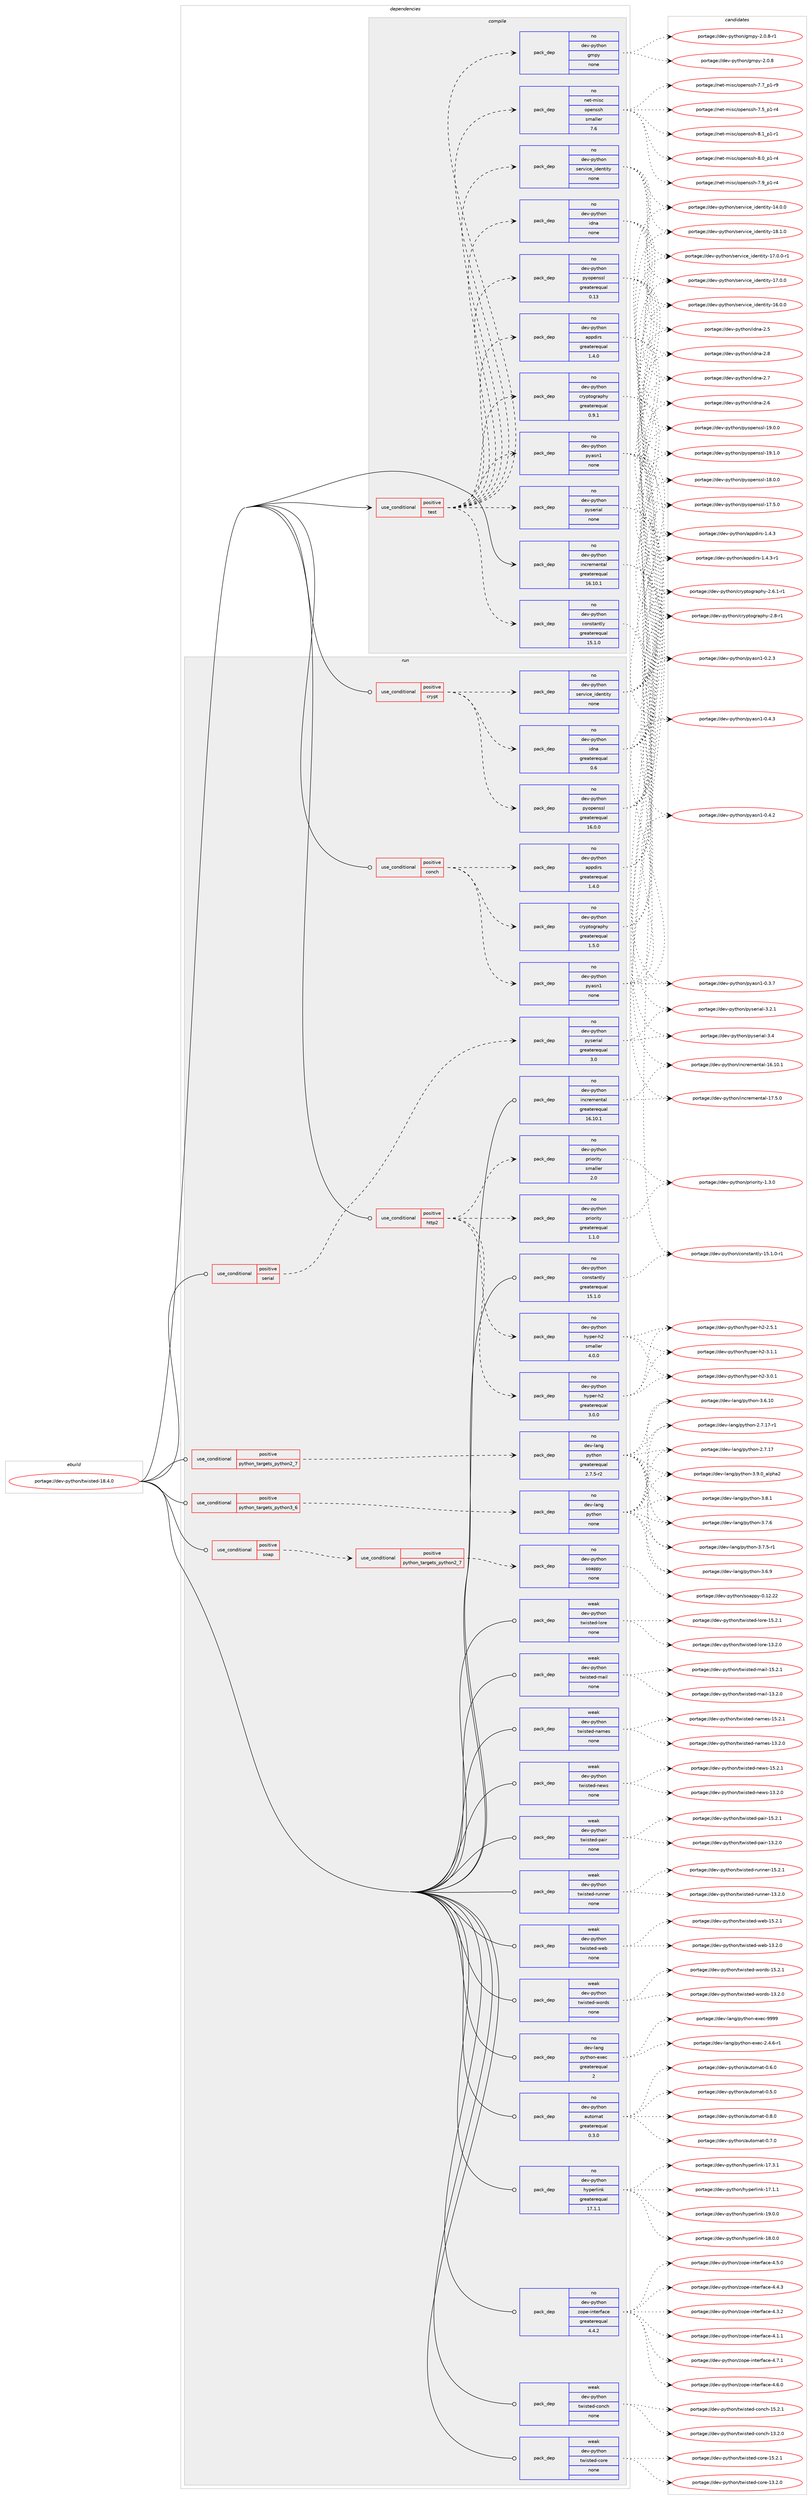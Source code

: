 digraph prolog {

# *************
# Graph options
# *************

newrank=true;
concentrate=true;
compound=true;
graph [rankdir=LR,fontname=Helvetica,fontsize=10,ranksep=1.5];#, ranksep=2.5, nodesep=0.2];
edge  [arrowhead=vee];
node  [fontname=Helvetica,fontsize=10];

# **********
# The ebuild
# **********

subgraph cluster_leftcol {
color=gray;
rank=same;
label=<<i>ebuild</i>>;
id [label="portage://dev-python/twisted-18.4.0", color=red, width=4, href="../dev-python/twisted-18.4.0.svg"];
}

# ****************
# The dependencies
# ****************

subgraph cluster_midcol {
color=gray;
label=<<i>dependencies</i>>;
subgraph cluster_compile {
fillcolor="#eeeeee";
style=filled;
label=<<i>compile</i>>;
subgraph cond104410 {
dependency420690 [label=<<TABLE BORDER="0" CELLBORDER="1" CELLSPACING="0" CELLPADDING="4"><TR><TD ROWSPAN="3" CELLPADDING="10">use_conditional</TD></TR><TR><TD>positive</TD></TR><TR><TD>test</TD></TR></TABLE>>, shape=none, color=red];
subgraph pack311383 {
dependency420691 [label=<<TABLE BORDER="0" CELLBORDER="1" CELLSPACING="0" CELLPADDING="4" WIDTH="220"><TR><TD ROWSPAN="6" CELLPADDING="30">pack_dep</TD></TR><TR><TD WIDTH="110">no</TD></TR><TR><TD>dev-python</TD></TR><TR><TD>gmpy</TD></TR><TR><TD>none</TD></TR><TR><TD></TD></TR></TABLE>>, shape=none, color=blue];
}
dependency420690:e -> dependency420691:w [weight=20,style="dashed",arrowhead="vee"];
subgraph pack311384 {
dependency420692 [label=<<TABLE BORDER="0" CELLBORDER="1" CELLSPACING="0" CELLPADDING="4" WIDTH="220"><TR><TD ROWSPAN="6" CELLPADDING="30">pack_dep</TD></TR><TR><TD WIDTH="110">no</TD></TR><TR><TD>dev-python</TD></TR><TR><TD>pyasn1</TD></TR><TR><TD>none</TD></TR><TR><TD></TD></TR></TABLE>>, shape=none, color=blue];
}
dependency420690:e -> dependency420692:w [weight=20,style="dashed",arrowhead="vee"];
subgraph pack311385 {
dependency420693 [label=<<TABLE BORDER="0" CELLBORDER="1" CELLSPACING="0" CELLPADDING="4" WIDTH="220"><TR><TD ROWSPAN="6" CELLPADDING="30">pack_dep</TD></TR><TR><TD WIDTH="110">no</TD></TR><TR><TD>dev-python</TD></TR><TR><TD>cryptography</TD></TR><TR><TD>greaterequal</TD></TR><TR><TD>0.9.1</TD></TR></TABLE>>, shape=none, color=blue];
}
dependency420690:e -> dependency420693:w [weight=20,style="dashed",arrowhead="vee"];
subgraph pack311386 {
dependency420694 [label=<<TABLE BORDER="0" CELLBORDER="1" CELLSPACING="0" CELLPADDING="4" WIDTH="220"><TR><TD ROWSPAN="6" CELLPADDING="30">pack_dep</TD></TR><TR><TD WIDTH="110">no</TD></TR><TR><TD>dev-python</TD></TR><TR><TD>appdirs</TD></TR><TR><TD>greaterequal</TD></TR><TR><TD>1.4.0</TD></TR></TABLE>>, shape=none, color=blue];
}
dependency420690:e -> dependency420694:w [weight=20,style="dashed",arrowhead="vee"];
subgraph pack311387 {
dependency420695 [label=<<TABLE BORDER="0" CELLBORDER="1" CELLSPACING="0" CELLPADDING="4" WIDTH="220"><TR><TD ROWSPAN="6" CELLPADDING="30">pack_dep</TD></TR><TR><TD WIDTH="110">no</TD></TR><TR><TD>dev-python</TD></TR><TR><TD>pyopenssl</TD></TR><TR><TD>greaterequal</TD></TR><TR><TD>0.13</TD></TR></TABLE>>, shape=none, color=blue];
}
dependency420690:e -> dependency420695:w [weight=20,style="dashed",arrowhead="vee"];
subgraph pack311388 {
dependency420696 [label=<<TABLE BORDER="0" CELLBORDER="1" CELLSPACING="0" CELLPADDING="4" WIDTH="220"><TR><TD ROWSPAN="6" CELLPADDING="30">pack_dep</TD></TR><TR><TD WIDTH="110">no</TD></TR><TR><TD>dev-python</TD></TR><TR><TD>service_identity</TD></TR><TR><TD>none</TD></TR><TR><TD></TD></TR></TABLE>>, shape=none, color=blue];
}
dependency420690:e -> dependency420696:w [weight=20,style="dashed",arrowhead="vee"];
subgraph pack311389 {
dependency420697 [label=<<TABLE BORDER="0" CELLBORDER="1" CELLSPACING="0" CELLPADDING="4" WIDTH="220"><TR><TD ROWSPAN="6" CELLPADDING="30">pack_dep</TD></TR><TR><TD WIDTH="110">no</TD></TR><TR><TD>dev-python</TD></TR><TR><TD>idna</TD></TR><TR><TD>none</TD></TR><TR><TD></TD></TR></TABLE>>, shape=none, color=blue];
}
dependency420690:e -> dependency420697:w [weight=20,style="dashed",arrowhead="vee"];
subgraph pack311390 {
dependency420698 [label=<<TABLE BORDER="0" CELLBORDER="1" CELLSPACING="0" CELLPADDING="4" WIDTH="220"><TR><TD ROWSPAN="6" CELLPADDING="30">pack_dep</TD></TR><TR><TD WIDTH="110">no</TD></TR><TR><TD>dev-python</TD></TR><TR><TD>pyserial</TD></TR><TR><TD>none</TD></TR><TR><TD></TD></TR></TABLE>>, shape=none, color=blue];
}
dependency420690:e -> dependency420698:w [weight=20,style="dashed",arrowhead="vee"];
subgraph pack311391 {
dependency420699 [label=<<TABLE BORDER="0" CELLBORDER="1" CELLSPACING="0" CELLPADDING="4" WIDTH="220"><TR><TD ROWSPAN="6" CELLPADDING="30">pack_dep</TD></TR><TR><TD WIDTH="110">no</TD></TR><TR><TD>dev-python</TD></TR><TR><TD>constantly</TD></TR><TR><TD>greaterequal</TD></TR><TR><TD>15.1.0</TD></TR></TABLE>>, shape=none, color=blue];
}
dependency420690:e -> dependency420699:w [weight=20,style="dashed",arrowhead="vee"];
subgraph pack311392 {
dependency420700 [label=<<TABLE BORDER="0" CELLBORDER="1" CELLSPACING="0" CELLPADDING="4" WIDTH="220"><TR><TD ROWSPAN="6" CELLPADDING="30">pack_dep</TD></TR><TR><TD WIDTH="110">no</TD></TR><TR><TD>net-misc</TD></TR><TR><TD>openssh</TD></TR><TR><TD>smaller</TD></TR><TR><TD>7.6</TD></TR></TABLE>>, shape=none, color=blue];
}
dependency420690:e -> dependency420700:w [weight=20,style="dashed",arrowhead="vee"];
}
id:e -> dependency420690:w [weight=20,style="solid",arrowhead="vee"];
subgraph pack311393 {
dependency420701 [label=<<TABLE BORDER="0" CELLBORDER="1" CELLSPACING="0" CELLPADDING="4" WIDTH="220"><TR><TD ROWSPAN="6" CELLPADDING="30">pack_dep</TD></TR><TR><TD WIDTH="110">no</TD></TR><TR><TD>dev-python</TD></TR><TR><TD>incremental</TD></TR><TR><TD>greaterequal</TD></TR><TR><TD>16.10.1</TD></TR></TABLE>>, shape=none, color=blue];
}
id:e -> dependency420701:w [weight=20,style="solid",arrowhead="vee"];
}
subgraph cluster_compileandrun {
fillcolor="#eeeeee";
style=filled;
label=<<i>compile and run</i>>;
}
subgraph cluster_run {
fillcolor="#eeeeee";
style=filled;
label=<<i>run</i>>;
subgraph cond104411 {
dependency420702 [label=<<TABLE BORDER="0" CELLBORDER="1" CELLSPACING="0" CELLPADDING="4"><TR><TD ROWSPAN="3" CELLPADDING="10">use_conditional</TD></TR><TR><TD>positive</TD></TR><TR><TD>conch</TD></TR></TABLE>>, shape=none, color=red];
subgraph pack311394 {
dependency420703 [label=<<TABLE BORDER="0" CELLBORDER="1" CELLSPACING="0" CELLPADDING="4" WIDTH="220"><TR><TD ROWSPAN="6" CELLPADDING="30">pack_dep</TD></TR><TR><TD WIDTH="110">no</TD></TR><TR><TD>dev-python</TD></TR><TR><TD>pyasn1</TD></TR><TR><TD>none</TD></TR><TR><TD></TD></TR></TABLE>>, shape=none, color=blue];
}
dependency420702:e -> dependency420703:w [weight=20,style="dashed",arrowhead="vee"];
subgraph pack311395 {
dependency420704 [label=<<TABLE BORDER="0" CELLBORDER="1" CELLSPACING="0" CELLPADDING="4" WIDTH="220"><TR><TD ROWSPAN="6" CELLPADDING="30">pack_dep</TD></TR><TR><TD WIDTH="110">no</TD></TR><TR><TD>dev-python</TD></TR><TR><TD>cryptography</TD></TR><TR><TD>greaterequal</TD></TR><TR><TD>1.5.0</TD></TR></TABLE>>, shape=none, color=blue];
}
dependency420702:e -> dependency420704:w [weight=20,style="dashed",arrowhead="vee"];
subgraph pack311396 {
dependency420705 [label=<<TABLE BORDER="0" CELLBORDER="1" CELLSPACING="0" CELLPADDING="4" WIDTH="220"><TR><TD ROWSPAN="6" CELLPADDING="30">pack_dep</TD></TR><TR><TD WIDTH="110">no</TD></TR><TR><TD>dev-python</TD></TR><TR><TD>appdirs</TD></TR><TR><TD>greaterequal</TD></TR><TR><TD>1.4.0</TD></TR></TABLE>>, shape=none, color=blue];
}
dependency420702:e -> dependency420705:w [weight=20,style="dashed",arrowhead="vee"];
}
id:e -> dependency420702:w [weight=20,style="solid",arrowhead="odot"];
subgraph cond104412 {
dependency420706 [label=<<TABLE BORDER="0" CELLBORDER="1" CELLSPACING="0" CELLPADDING="4"><TR><TD ROWSPAN="3" CELLPADDING="10">use_conditional</TD></TR><TR><TD>positive</TD></TR><TR><TD>crypt</TD></TR></TABLE>>, shape=none, color=red];
subgraph pack311397 {
dependency420707 [label=<<TABLE BORDER="0" CELLBORDER="1" CELLSPACING="0" CELLPADDING="4" WIDTH="220"><TR><TD ROWSPAN="6" CELLPADDING="30">pack_dep</TD></TR><TR><TD WIDTH="110">no</TD></TR><TR><TD>dev-python</TD></TR><TR><TD>pyopenssl</TD></TR><TR><TD>greaterequal</TD></TR><TR><TD>16.0.0</TD></TR></TABLE>>, shape=none, color=blue];
}
dependency420706:e -> dependency420707:w [weight=20,style="dashed",arrowhead="vee"];
subgraph pack311398 {
dependency420708 [label=<<TABLE BORDER="0" CELLBORDER="1" CELLSPACING="0" CELLPADDING="4" WIDTH="220"><TR><TD ROWSPAN="6" CELLPADDING="30">pack_dep</TD></TR><TR><TD WIDTH="110">no</TD></TR><TR><TD>dev-python</TD></TR><TR><TD>service_identity</TD></TR><TR><TD>none</TD></TR><TR><TD></TD></TR></TABLE>>, shape=none, color=blue];
}
dependency420706:e -> dependency420708:w [weight=20,style="dashed",arrowhead="vee"];
subgraph pack311399 {
dependency420709 [label=<<TABLE BORDER="0" CELLBORDER="1" CELLSPACING="0" CELLPADDING="4" WIDTH="220"><TR><TD ROWSPAN="6" CELLPADDING="30">pack_dep</TD></TR><TR><TD WIDTH="110">no</TD></TR><TR><TD>dev-python</TD></TR><TR><TD>idna</TD></TR><TR><TD>greaterequal</TD></TR><TR><TD>0.6</TD></TR></TABLE>>, shape=none, color=blue];
}
dependency420706:e -> dependency420709:w [weight=20,style="dashed",arrowhead="vee"];
}
id:e -> dependency420706:w [weight=20,style="solid",arrowhead="odot"];
subgraph cond104413 {
dependency420710 [label=<<TABLE BORDER="0" CELLBORDER="1" CELLSPACING="0" CELLPADDING="4"><TR><TD ROWSPAN="3" CELLPADDING="10">use_conditional</TD></TR><TR><TD>positive</TD></TR><TR><TD>http2</TD></TR></TABLE>>, shape=none, color=red];
subgraph pack311400 {
dependency420711 [label=<<TABLE BORDER="0" CELLBORDER="1" CELLSPACING="0" CELLPADDING="4" WIDTH="220"><TR><TD ROWSPAN="6" CELLPADDING="30">pack_dep</TD></TR><TR><TD WIDTH="110">no</TD></TR><TR><TD>dev-python</TD></TR><TR><TD>hyper-h2</TD></TR><TR><TD>greaterequal</TD></TR><TR><TD>3.0.0</TD></TR></TABLE>>, shape=none, color=blue];
}
dependency420710:e -> dependency420711:w [weight=20,style="dashed",arrowhead="vee"];
subgraph pack311401 {
dependency420712 [label=<<TABLE BORDER="0" CELLBORDER="1" CELLSPACING="0" CELLPADDING="4" WIDTH="220"><TR><TD ROWSPAN="6" CELLPADDING="30">pack_dep</TD></TR><TR><TD WIDTH="110">no</TD></TR><TR><TD>dev-python</TD></TR><TR><TD>hyper-h2</TD></TR><TR><TD>smaller</TD></TR><TR><TD>4.0.0</TD></TR></TABLE>>, shape=none, color=blue];
}
dependency420710:e -> dependency420712:w [weight=20,style="dashed",arrowhead="vee"];
subgraph pack311402 {
dependency420713 [label=<<TABLE BORDER="0" CELLBORDER="1" CELLSPACING="0" CELLPADDING="4" WIDTH="220"><TR><TD ROWSPAN="6" CELLPADDING="30">pack_dep</TD></TR><TR><TD WIDTH="110">no</TD></TR><TR><TD>dev-python</TD></TR><TR><TD>priority</TD></TR><TR><TD>greaterequal</TD></TR><TR><TD>1.1.0</TD></TR></TABLE>>, shape=none, color=blue];
}
dependency420710:e -> dependency420713:w [weight=20,style="dashed",arrowhead="vee"];
subgraph pack311403 {
dependency420714 [label=<<TABLE BORDER="0" CELLBORDER="1" CELLSPACING="0" CELLPADDING="4" WIDTH="220"><TR><TD ROWSPAN="6" CELLPADDING="30">pack_dep</TD></TR><TR><TD WIDTH="110">no</TD></TR><TR><TD>dev-python</TD></TR><TR><TD>priority</TD></TR><TR><TD>smaller</TD></TR><TR><TD>2.0</TD></TR></TABLE>>, shape=none, color=blue];
}
dependency420710:e -> dependency420714:w [weight=20,style="dashed",arrowhead="vee"];
}
id:e -> dependency420710:w [weight=20,style="solid",arrowhead="odot"];
subgraph cond104414 {
dependency420715 [label=<<TABLE BORDER="0" CELLBORDER="1" CELLSPACING="0" CELLPADDING="4"><TR><TD ROWSPAN="3" CELLPADDING="10">use_conditional</TD></TR><TR><TD>positive</TD></TR><TR><TD>python_targets_python2_7</TD></TR></TABLE>>, shape=none, color=red];
subgraph pack311404 {
dependency420716 [label=<<TABLE BORDER="0" CELLBORDER="1" CELLSPACING="0" CELLPADDING="4" WIDTH="220"><TR><TD ROWSPAN="6" CELLPADDING="30">pack_dep</TD></TR><TR><TD WIDTH="110">no</TD></TR><TR><TD>dev-lang</TD></TR><TR><TD>python</TD></TR><TR><TD>greaterequal</TD></TR><TR><TD>2.7.5-r2</TD></TR></TABLE>>, shape=none, color=blue];
}
dependency420715:e -> dependency420716:w [weight=20,style="dashed",arrowhead="vee"];
}
id:e -> dependency420715:w [weight=20,style="solid",arrowhead="odot"];
subgraph cond104415 {
dependency420717 [label=<<TABLE BORDER="0" CELLBORDER="1" CELLSPACING="0" CELLPADDING="4"><TR><TD ROWSPAN="3" CELLPADDING="10">use_conditional</TD></TR><TR><TD>positive</TD></TR><TR><TD>python_targets_python3_6</TD></TR></TABLE>>, shape=none, color=red];
subgraph pack311405 {
dependency420718 [label=<<TABLE BORDER="0" CELLBORDER="1" CELLSPACING="0" CELLPADDING="4" WIDTH="220"><TR><TD ROWSPAN="6" CELLPADDING="30">pack_dep</TD></TR><TR><TD WIDTH="110">no</TD></TR><TR><TD>dev-lang</TD></TR><TR><TD>python</TD></TR><TR><TD>none</TD></TR><TR><TD></TD></TR></TABLE>>, shape=none, color=blue];
}
dependency420717:e -> dependency420718:w [weight=20,style="dashed",arrowhead="vee"];
}
id:e -> dependency420717:w [weight=20,style="solid",arrowhead="odot"];
subgraph cond104416 {
dependency420719 [label=<<TABLE BORDER="0" CELLBORDER="1" CELLSPACING="0" CELLPADDING="4"><TR><TD ROWSPAN="3" CELLPADDING="10">use_conditional</TD></TR><TR><TD>positive</TD></TR><TR><TD>serial</TD></TR></TABLE>>, shape=none, color=red];
subgraph pack311406 {
dependency420720 [label=<<TABLE BORDER="0" CELLBORDER="1" CELLSPACING="0" CELLPADDING="4" WIDTH="220"><TR><TD ROWSPAN="6" CELLPADDING="30">pack_dep</TD></TR><TR><TD WIDTH="110">no</TD></TR><TR><TD>dev-python</TD></TR><TR><TD>pyserial</TD></TR><TR><TD>greaterequal</TD></TR><TR><TD>3.0</TD></TR></TABLE>>, shape=none, color=blue];
}
dependency420719:e -> dependency420720:w [weight=20,style="dashed",arrowhead="vee"];
}
id:e -> dependency420719:w [weight=20,style="solid",arrowhead="odot"];
subgraph cond104417 {
dependency420721 [label=<<TABLE BORDER="0" CELLBORDER="1" CELLSPACING="0" CELLPADDING="4"><TR><TD ROWSPAN="3" CELLPADDING="10">use_conditional</TD></TR><TR><TD>positive</TD></TR><TR><TD>soap</TD></TR></TABLE>>, shape=none, color=red];
subgraph cond104418 {
dependency420722 [label=<<TABLE BORDER="0" CELLBORDER="1" CELLSPACING="0" CELLPADDING="4"><TR><TD ROWSPAN="3" CELLPADDING="10">use_conditional</TD></TR><TR><TD>positive</TD></TR><TR><TD>python_targets_python2_7</TD></TR></TABLE>>, shape=none, color=red];
subgraph pack311407 {
dependency420723 [label=<<TABLE BORDER="0" CELLBORDER="1" CELLSPACING="0" CELLPADDING="4" WIDTH="220"><TR><TD ROWSPAN="6" CELLPADDING="30">pack_dep</TD></TR><TR><TD WIDTH="110">no</TD></TR><TR><TD>dev-python</TD></TR><TR><TD>soappy</TD></TR><TR><TD>none</TD></TR><TR><TD></TD></TR></TABLE>>, shape=none, color=blue];
}
dependency420722:e -> dependency420723:w [weight=20,style="dashed",arrowhead="vee"];
}
dependency420721:e -> dependency420722:w [weight=20,style="dashed",arrowhead="vee"];
}
id:e -> dependency420721:w [weight=20,style="solid",arrowhead="odot"];
subgraph pack311408 {
dependency420724 [label=<<TABLE BORDER="0" CELLBORDER="1" CELLSPACING="0" CELLPADDING="4" WIDTH="220"><TR><TD ROWSPAN="6" CELLPADDING="30">pack_dep</TD></TR><TR><TD WIDTH="110">no</TD></TR><TR><TD>dev-lang</TD></TR><TR><TD>python-exec</TD></TR><TR><TD>greaterequal</TD></TR><TR><TD>2</TD></TR></TABLE>>, shape=none, color=blue];
}
id:e -> dependency420724:w [weight=20,style="solid",arrowhead="odot"];
subgraph pack311409 {
dependency420725 [label=<<TABLE BORDER="0" CELLBORDER="1" CELLSPACING="0" CELLPADDING="4" WIDTH="220"><TR><TD ROWSPAN="6" CELLPADDING="30">pack_dep</TD></TR><TR><TD WIDTH="110">no</TD></TR><TR><TD>dev-python</TD></TR><TR><TD>automat</TD></TR><TR><TD>greaterequal</TD></TR><TR><TD>0.3.0</TD></TR></TABLE>>, shape=none, color=blue];
}
id:e -> dependency420725:w [weight=20,style="solid",arrowhead="odot"];
subgraph pack311410 {
dependency420726 [label=<<TABLE BORDER="0" CELLBORDER="1" CELLSPACING="0" CELLPADDING="4" WIDTH="220"><TR><TD ROWSPAN="6" CELLPADDING="30">pack_dep</TD></TR><TR><TD WIDTH="110">no</TD></TR><TR><TD>dev-python</TD></TR><TR><TD>constantly</TD></TR><TR><TD>greaterequal</TD></TR><TR><TD>15.1.0</TD></TR></TABLE>>, shape=none, color=blue];
}
id:e -> dependency420726:w [weight=20,style="solid",arrowhead="odot"];
subgraph pack311411 {
dependency420727 [label=<<TABLE BORDER="0" CELLBORDER="1" CELLSPACING="0" CELLPADDING="4" WIDTH="220"><TR><TD ROWSPAN="6" CELLPADDING="30">pack_dep</TD></TR><TR><TD WIDTH="110">no</TD></TR><TR><TD>dev-python</TD></TR><TR><TD>hyperlink</TD></TR><TR><TD>greaterequal</TD></TR><TR><TD>17.1.1</TD></TR></TABLE>>, shape=none, color=blue];
}
id:e -> dependency420727:w [weight=20,style="solid",arrowhead="odot"];
subgraph pack311412 {
dependency420728 [label=<<TABLE BORDER="0" CELLBORDER="1" CELLSPACING="0" CELLPADDING="4" WIDTH="220"><TR><TD ROWSPAN="6" CELLPADDING="30">pack_dep</TD></TR><TR><TD WIDTH="110">no</TD></TR><TR><TD>dev-python</TD></TR><TR><TD>incremental</TD></TR><TR><TD>greaterequal</TD></TR><TR><TD>16.10.1</TD></TR></TABLE>>, shape=none, color=blue];
}
id:e -> dependency420728:w [weight=20,style="solid",arrowhead="odot"];
subgraph pack311413 {
dependency420729 [label=<<TABLE BORDER="0" CELLBORDER="1" CELLSPACING="0" CELLPADDING="4" WIDTH="220"><TR><TD ROWSPAN="6" CELLPADDING="30">pack_dep</TD></TR><TR><TD WIDTH="110">no</TD></TR><TR><TD>dev-python</TD></TR><TR><TD>zope-interface</TD></TR><TR><TD>greaterequal</TD></TR><TR><TD>4.4.2</TD></TR></TABLE>>, shape=none, color=blue];
}
id:e -> dependency420729:w [weight=20,style="solid",arrowhead="odot"];
subgraph pack311414 {
dependency420730 [label=<<TABLE BORDER="0" CELLBORDER="1" CELLSPACING="0" CELLPADDING="4" WIDTH="220"><TR><TD ROWSPAN="6" CELLPADDING="30">pack_dep</TD></TR><TR><TD WIDTH="110">weak</TD></TR><TR><TD>dev-python</TD></TR><TR><TD>twisted-conch</TD></TR><TR><TD>none</TD></TR><TR><TD></TD></TR></TABLE>>, shape=none, color=blue];
}
id:e -> dependency420730:w [weight=20,style="solid",arrowhead="odot"];
subgraph pack311415 {
dependency420731 [label=<<TABLE BORDER="0" CELLBORDER="1" CELLSPACING="0" CELLPADDING="4" WIDTH="220"><TR><TD ROWSPAN="6" CELLPADDING="30">pack_dep</TD></TR><TR><TD WIDTH="110">weak</TD></TR><TR><TD>dev-python</TD></TR><TR><TD>twisted-core</TD></TR><TR><TD>none</TD></TR><TR><TD></TD></TR></TABLE>>, shape=none, color=blue];
}
id:e -> dependency420731:w [weight=20,style="solid",arrowhead="odot"];
subgraph pack311416 {
dependency420732 [label=<<TABLE BORDER="0" CELLBORDER="1" CELLSPACING="0" CELLPADDING="4" WIDTH="220"><TR><TD ROWSPAN="6" CELLPADDING="30">pack_dep</TD></TR><TR><TD WIDTH="110">weak</TD></TR><TR><TD>dev-python</TD></TR><TR><TD>twisted-lore</TD></TR><TR><TD>none</TD></TR><TR><TD></TD></TR></TABLE>>, shape=none, color=blue];
}
id:e -> dependency420732:w [weight=20,style="solid",arrowhead="odot"];
subgraph pack311417 {
dependency420733 [label=<<TABLE BORDER="0" CELLBORDER="1" CELLSPACING="0" CELLPADDING="4" WIDTH="220"><TR><TD ROWSPAN="6" CELLPADDING="30">pack_dep</TD></TR><TR><TD WIDTH="110">weak</TD></TR><TR><TD>dev-python</TD></TR><TR><TD>twisted-mail</TD></TR><TR><TD>none</TD></TR><TR><TD></TD></TR></TABLE>>, shape=none, color=blue];
}
id:e -> dependency420733:w [weight=20,style="solid",arrowhead="odot"];
subgraph pack311418 {
dependency420734 [label=<<TABLE BORDER="0" CELLBORDER="1" CELLSPACING="0" CELLPADDING="4" WIDTH="220"><TR><TD ROWSPAN="6" CELLPADDING="30">pack_dep</TD></TR><TR><TD WIDTH="110">weak</TD></TR><TR><TD>dev-python</TD></TR><TR><TD>twisted-names</TD></TR><TR><TD>none</TD></TR><TR><TD></TD></TR></TABLE>>, shape=none, color=blue];
}
id:e -> dependency420734:w [weight=20,style="solid",arrowhead="odot"];
subgraph pack311419 {
dependency420735 [label=<<TABLE BORDER="0" CELLBORDER="1" CELLSPACING="0" CELLPADDING="4" WIDTH="220"><TR><TD ROWSPAN="6" CELLPADDING="30">pack_dep</TD></TR><TR><TD WIDTH="110">weak</TD></TR><TR><TD>dev-python</TD></TR><TR><TD>twisted-news</TD></TR><TR><TD>none</TD></TR><TR><TD></TD></TR></TABLE>>, shape=none, color=blue];
}
id:e -> dependency420735:w [weight=20,style="solid",arrowhead="odot"];
subgraph pack311420 {
dependency420736 [label=<<TABLE BORDER="0" CELLBORDER="1" CELLSPACING="0" CELLPADDING="4" WIDTH="220"><TR><TD ROWSPAN="6" CELLPADDING="30">pack_dep</TD></TR><TR><TD WIDTH="110">weak</TD></TR><TR><TD>dev-python</TD></TR><TR><TD>twisted-pair</TD></TR><TR><TD>none</TD></TR><TR><TD></TD></TR></TABLE>>, shape=none, color=blue];
}
id:e -> dependency420736:w [weight=20,style="solid",arrowhead="odot"];
subgraph pack311421 {
dependency420737 [label=<<TABLE BORDER="0" CELLBORDER="1" CELLSPACING="0" CELLPADDING="4" WIDTH="220"><TR><TD ROWSPAN="6" CELLPADDING="30">pack_dep</TD></TR><TR><TD WIDTH="110">weak</TD></TR><TR><TD>dev-python</TD></TR><TR><TD>twisted-runner</TD></TR><TR><TD>none</TD></TR><TR><TD></TD></TR></TABLE>>, shape=none, color=blue];
}
id:e -> dependency420737:w [weight=20,style="solid",arrowhead="odot"];
subgraph pack311422 {
dependency420738 [label=<<TABLE BORDER="0" CELLBORDER="1" CELLSPACING="0" CELLPADDING="4" WIDTH="220"><TR><TD ROWSPAN="6" CELLPADDING="30">pack_dep</TD></TR><TR><TD WIDTH="110">weak</TD></TR><TR><TD>dev-python</TD></TR><TR><TD>twisted-web</TD></TR><TR><TD>none</TD></TR><TR><TD></TD></TR></TABLE>>, shape=none, color=blue];
}
id:e -> dependency420738:w [weight=20,style="solid",arrowhead="odot"];
subgraph pack311423 {
dependency420739 [label=<<TABLE BORDER="0" CELLBORDER="1" CELLSPACING="0" CELLPADDING="4" WIDTH="220"><TR><TD ROWSPAN="6" CELLPADDING="30">pack_dep</TD></TR><TR><TD WIDTH="110">weak</TD></TR><TR><TD>dev-python</TD></TR><TR><TD>twisted-words</TD></TR><TR><TD>none</TD></TR><TR><TD></TD></TR></TABLE>>, shape=none, color=blue];
}
id:e -> dependency420739:w [weight=20,style="solid",arrowhead="odot"];
}
}

# **************
# The candidates
# **************

subgraph cluster_choices {
rank=same;
color=gray;
label=<<i>candidates</i>>;

subgraph choice311383 {
color=black;
nodesep=1;
choice10010111845112121116104111110471031091121214550464846564511449 [label="portage://dev-python/gmpy-2.0.8-r1", color=red, width=4,href="../dev-python/gmpy-2.0.8-r1.svg"];
choice1001011184511212111610411111047103109112121455046484656 [label="portage://dev-python/gmpy-2.0.8", color=red, width=4,href="../dev-python/gmpy-2.0.8.svg"];
dependency420691:e -> choice10010111845112121116104111110471031091121214550464846564511449:w [style=dotted,weight="100"];
dependency420691:e -> choice1001011184511212111610411111047103109112121455046484656:w [style=dotted,weight="100"];
}
subgraph choice311384 {
color=black;
nodesep=1;
choice10010111845112121116104111110471121219711511049454846524651 [label="portage://dev-python/pyasn1-0.4.3", color=red, width=4,href="../dev-python/pyasn1-0.4.3.svg"];
choice10010111845112121116104111110471121219711511049454846524650 [label="portage://dev-python/pyasn1-0.4.2", color=red, width=4,href="../dev-python/pyasn1-0.4.2.svg"];
choice10010111845112121116104111110471121219711511049454846514655 [label="portage://dev-python/pyasn1-0.3.7", color=red, width=4,href="../dev-python/pyasn1-0.3.7.svg"];
choice10010111845112121116104111110471121219711511049454846504651 [label="portage://dev-python/pyasn1-0.2.3", color=red, width=4,href="../dev-python/pyasn1-0.2.3.svg"];
dependency420692:e -> choice10010111845112121116104111110471121219711511049454846524651:w [style=dotted,weight="100"];
dependency420692:e -> choice10010111845112121116104111110471121219711511049454846524650:w [style=dotted,weight="100"];
dependency420692:e -> choice10010111845112121116104111110471121219711511049454846514655:w [style=dotted,weight="100"];
dependency420692:e -> choice10010111845112121116104111110471121219711511049454846504651:w [style=dotted,weight="100"];
}
subgraph choice311385 {
color=black;
nodesep=1;
choice10010111845112121116104111110479911412111211611110311497112104121455046564511449 [label="portage://dev-python/cryptography-2.8-r1", color=red, width=4,href="../dev-python/cryptography-2.8-r1.svg"];
choice100101118451121211161041111104799114121112116111103114971121041214550465446494511449 [label="portage://dev-python/cryptography-2.6.1-r1", color=red, width=4,href="../dev-python/cryptography-2.6.1-r1.svg"];
dependency420693:e -> choice10010111845112121116104111110479911412111211611110311497112104121455046564511449:w [style=dotted,weight="100"];
dependency420693:e -> choice100101118451121211161041111104799114121112116111103114971121041214550465446494511449:w [style=dotted,weight="100"];
}
subgraph choice311386 {
color=black;
nodesep=1;
choice1001011184511212111610411111047971121121001051141154549465246514511449 [label="portage://dev-python/appdirs-1.4.3-r1", color=red, width=4,href="../dev-python/appdirs-1.4.3-r1.svg"];
choice100101118451121211161041111104797112112100105114115454946524651 [label="portage://dev-python/appdirs-1.4.3", color=red, width=4,href="../dev-python/appdirs-1.4.3.svg"];
dependency420694:e -> choice1001011184511212111610411111047971121121001051141154549465246514511449:w [style=dotted,weight="100"];
dependency420694:e -> choice100101118451121211161041111104797112112100105114115454946524651:w [style=dotted,weight="100"];
}
subgraph choice311387 {
color=black;
nodesep=1;
choice100101118451121211161041111104711212111111210111011511510845495746494648 [label="portage://dev-python/pyopenssl-19.1.0", color=red, width=4,href="../dev-python/pyopenssl-19.1.0.svg"];
choice100101118451121211161041111104711212111111210111011511510845495746484648 [label="portage://dev-python/pyopenssl-19.0.0", color=red, width=4,href="../dev-python/pyopenssl-19.0.0.svg"];
choice100101118451121211161041111104711212111111210111011511510845495646484648 [label="portage://dev-python/pyopenssl-18.0.0", color=red, width=4,href="../dev-python/pyopenssl-18.0.0.svg"];
choice100101118451121211161041111104711212111111210111011511510845495546534648 [label="portage://dev-python/pyopenssl-17.5.0", color=red, width=4,href="../dev-python/pyopenssl-17.5.0.svg"];
dependency420695:e -> choice100101118451121211161041111104711212111111210111011511510845495746494648:w [style=dotted,weight="100"];
dependency420695:e -> choice100101118451121211161041111104711212111111210111011511510845495746484648:w [style=dotted,weight="100"];
dependency420695:e -> choice100101118451121211161041111104711212111111210111011511510845495646484648:w [style=dotted,weight="100"];
dependency420695:e -> choice100101118451121211161041111104711212111111210111011511510845495546534648:w [style=dotted,weight="100"];
}
subgraph choice311388 {
color=black;
nodesep=1;
choice1001011184511212111610411111047115101114118105991019510510010111011610511612145495646494648 [label="portage://dev-python/service_identity-18.1.0", color=red, width=4,href="../dev-python/service_identity-18.1.0.svg"];
choice10010111845112121116104111110471151011141181059910195105100101110116105116121454955464846484511449 [label="portage://dev-python/service_identity-17.0.0-r1", color=red, width=4,href="../dev-python/service_identity-17.0.0-r1.svg"];
choice1001011184511212111610411111047115101114118105991019510510010111011610511612145495546484648 [label="portage://dev-python/service_identity-17.0.0", color=red, width=4,href="../dev-python/service_identity-17.0.0.svg"];
choice1001011184511212111610411111047115101114118105991019510510010111011610511612145495446484648 [label="portage://dev-python/service_identity-16.0.0", color=red, width=4,href="../dev-python/service_identity-16.0.0.svg"];
choice1001011184511212111610411111047115101114118105991019510510010111011610511612145495246484648 [label="portage://dev-python/service_identity-14.0.0", color=red, width=4,href="../dev-python/service_identity-14.0.0.svg"];
dependency420696:e -> choice1001011184511212111610411111047115101114118105991019510510010111011610511612145495646494648:w [style=dotted,weight="100"];
dependency420696:e -> choice10010111845112121116104111110471151011141181059910195105100101110116105116121454955464846484511449:w [style=dotted,weight="100"];
dependency420696:e -> choice1001011184511212111610411111047115101114118105991019510510010111011610511612145495546484648:w [style=dotted,weight="100"];
dependency420696:e -> choice1001011184511212111610411111047115101114118105991019510510010111011610511612145495446484648:w [style=dotted,weight="100"];
dependency420696:e -> choice1001011184511212111610411111047115101114118105991019510510010111011610511612145495246484648:w [style=dotted,weight="100"];
}
subgraph choice311389 {
color=black;
nodesep=1;
choice10010111845112121116104111110471051001109745504656 [label="portage://dev-python/idna-2.8", color=red, width=4,href="../dev-python/idna-2.8.svg"];
choice10010111845112121116104111110471051001109745504655 [label="portage://dev-python/idna-2.7", color=red, width=4,href="../dev-python/idna-2.7.svg"];
choice10010111845112121116104111110471051001109745504654 [label="portage://dev-python/idna-2.6", color=red, width=4,href="../dev-python/idna-2.6.svg"];
choice10010111845112121116104111110471051001109745504653 [label="portage://dev-python/idna-2.5", color=red, width=4,href="../dev-python/idna-2.5.svg"];
dependency420697:e -> choice10010111845112121116104111110471051001109745504656:w [style=dotted,weight="100"];
dependency420697:e -> choice10010111845112121116104111110471051001109745504655:w [style=dotted,weight="100"];
dependency420697:e -> choice10010111845112121116104111110471051001109745504654:w [style=dotted,weight="100"];
dependency420697:e -> choice10010111845112121116104111110471051001109745504653:w [style=dotted,weight="100"];
}
subgraph choice311390 {
color=black;
nodesep=1;
choice10010111845112121116104111110471121211151011141059710845514652 [label="portage://dev-python/pyserial-3.4", color=red, width=4,href="../dev-python/pyserial-3.4.svg"];
choice100101118451121211161041111104711212111510111410597108455146504649 [label="portage://dev-python/pyserial-3.2.1", color=red, width=4,href="../dev-python/pyserial-3.2.1.svg"];
dependency420698:e -> choice10010111845112121116104111110471121211151011141059710845514652:w [style=dotted,weight="100"];
dependency420698:e -> choice100101118451121211161041111104711212111510111410597108455146504649:w [style=dotted,weight="100"];
}
subgraph choice311391 {
color=black;
nodesep=1;
choice10010111845112121116104111110479911111011511697110116108121454953464946484511449 [label="portage://dev-python/constantly-15.1.0-r1", color=red, width=4,href="../dev-python/constantly-15.1.0-r1.svg"];
dependency420699:e -> choice10010111845112121116104111110479911111011511697110116108121454953464946484511449:w [style=dotted,weight="100"];
}
subgraph choice311392 {
color=black;
nodesep=1;
choice1101011164510910511599471111121011101151151044556464995112494511449 [label="portage://net-misc/openssh-8.1_p1-r1", color=red, width=4,href="../net-misc/openssh-8.1_p1-r1.svg"];
choice1101011164510910511599471111121011101151151044556464895112494511452 [label="portage://net-misc/openssh-8.0_p1-r4", color=red, width=4,href="../net-misc/openssh-8.0_p1-r4.svg"];
choice1101011164510910511599471111121011101151151044555465795112494511452 [label="portage://net-misc/openssh-7.9_p1-r4", color=red, width=4,href="../net-misc/openssh-7.9_p1-r4.svg"];
choice1101011164510910511599471111121011101151151044555465595112494511457 [label="portage://net-misc/openssh-7.7_p1-r9", color=red, width=4,href="../net-misc/openssh-7.7_p1-r9.svg"];
choice1101011164510910511599471111121011101151151044555465395112494511452 [label="portage://net-misc/openssh-7.5_p1-r4", color=red, width=4,href="../net-misc/openssh-7.5_p1-r4.svg"];
dependency420700:e -> choice1101011164510910511599471111121011101151151044556464995112494511449:w [style=dotted,weight="100"];
dependency420700:e -> choice1101011164510910511599471111121011101151151044556464895112494511452:w [style=dotted,weight="100"];
dependency420700:e -> choice1101011164510910511599471111121011101151151044555465795112494511452:w [style=dotted,weight="100"];
dependency420700:e -> choice1101011164510910511599471111121011101151151044555465595112494511457:w [style=dotted,weight="100"];
dependency420700:e -> choice1101011164510910511599471111121011101151151044555465395112494511452:w [style=dotted,weight="100"];
}
subgraph choice311393 {
color=black;
nodesep=1;
choice1001011184511212111610411111047105110991141011091011101169710845495546534648 [label="portage://dev-python/incremental-17.5.0", color=red, width=4,href="../dev-python/incremental-17.5.0.svg"];
choice100101118451121211161041111104710511099114101109101110116971084549544649484649 [label="portage://dev-python/incremental-16.10.1", color=red, width=4,href="../dev-python/incremental-16.10.1.svg"];
dependency420701:e -> choice1001011184511212111610411111047105110991141011091011101169710845495546534648:w [style=dotted,weight="100"];
dependency420701:e -> choice100101118451121211161041111104710511099114101109101110116971084549544649484649:w [style=dotted,weight="100"];
}
subgraph choice311394 {
color=black;
nodesep=1;
choice10010111845112121116104111110471121219711511049454846524651 [label="portage://dev-python/pyasn1-0.4.3", color=red, width=4,href="../dev-python/pyasn1-0.4.3.svg"];
choice10010111845112121116104111110471121219711511049454846524650 [label="portage://dev-python/pyasn1-0.4.2", color=red, width=4,href="../dev-python/pyasn1-0.4.2.svg"];
choice10010111845112121116104111110471121219711511049454846514655 [label="portage://dev-python/pyasn1-0.3.7", color=red, width=4,href="../dev-python/pyasn1-0.3.7.svg"];
choice10010111845112121116104111110471121219711511049454846504651 [label="portage://dev-python/pyasn1-0.2.3", color=red, width=4,href="../dev-python/pyasn1-0.2.3.svg"];
dependency420703:e -> choice10010111845112121116104111110471121219711511049454846524651:w [style=dotted,weight="100"];
dependency420703:e -> choice10010111845112121116104111110471121219711511049454846524650:w [style=dotted,weight="100"];
dependency420703:e -> choice10010111845112121116104111110471121219711511049454846514655:w [style=dotted,weight="100"];
dependency420703:e -> choice10010111845112121116104111110471121219711511049454846504651:w [style=dotted,weight="100"];
}
subgraph choice311395 {
color=black;
nodesep=1;
choice10010111845112121116104111110479911412111211611110311497112104121455046564511449 [label="portage://dev-python/cryptography-2.8-r1", color=red, width=4,href="../dev-python/cryptography-2.8-r1.svg"];
choice100101118451121211161041111104799114121112116111103114971121041214550465446494511449 [label="portage://dev-python/cryptography-2.6.1-r1", color=red, width=4,href="../dev-python/cryptography-2.6.1-r1.svg"];
dependency420704:e -> choice10010111845112121116104111110479911412111211611110311497112104121455046564511449:w [style=dotted,weight="100"];
dependency420704:e -> choice100101118451121211161041111104799114121112116111103114971121041214550465446494511449:w [style=dotted,weight="100"];
}
subgraph choice311396 {
color=black;
nodesep=1;
choice1001011184511212111610411111047971121121001051141154549465246514511449 [label="portage://dev-python/appdirs-1.4.3-r1", color=red, width=4,href="../dev-python/appdirs-1.4.3-r1.svg"];
choice100101118451121211161041111104797112112100105114115454946524651 [label="portage://dev-python/appdirs-1.4.3", color=red, width=4,href="../dev-python/appdirs-1.4.3.svg"];
dependency420705:e -> choice1001011184511212111610411111047971121121001051141154549465246514511449:w [style=dotted,weight="100"];
dependency420705:e -> choice100101118451121211161041111104797112112100105114115454946524651:w [style=dotted,weight="100"];
}
subgraph choice311397 {
color=black;
nodesep=1;
choice100101118451121211161041111104711212111111210111011511510845495746494648 [label="portage://dev-python/pyopenssl-19.1.0", color=red, width=4,href="../dev-python/pyopenssl-19.1.0.svg"];
choice100101118451121211161041111104711212111111210111011511510845495746484648 [label="portage://dev-python/pyopenssl-19.0.0", color=red, width=4,href="../dev-python/pyopenssl-19.0.0.svg"];
choice100101118451121211161041111104711212111111210111011511510845495646484648 [label="portage://dev-python/pyopenssl-18.0.0", color=red, width=4,href="../dev-python/pyopenssl-18.0.0.svg"];
choice100101118451121211161041111104711212111111210111011511510845495546534648 [label="portage://dev-python/pyopenssl-17.5.0", color=red, width=4,href="../dev-python/pyopenssl-17.5.0.svg"];
dependency420707:e -> choice100101118451121211161041111104711212111111210111011511510845495746494648:w [style=dotted,weight="100"];
dependency420707:e -> choice100101118451121211161041111104711212111111210111011511510845495746484648:w [style=dotted,weight="100"];
dependency420707:e -> choice100101118451121211161041111104711212111111210111011511510845495646484648:w [style=dotted,weight="100"];
dependency420707:e -> choice100101118451121211161041111104711212111111210111011511510845495546534648:w [style=dotted,weight="100"];
}
subgraph choice311398 {
color=black;
nodesep=1;
choice1001011184511212111610411111047115101114118105991019510510010111011610511612145495646494648 [label="portage://dev-python/service_identity-18.1.0", color=red, width=4,href="../dev-python/service_identity-18.1.0.svg"];
choice10010111845112121116104111110471151011141181059910195105100101110116105116121454955464846484511449 [label="portage://dev-python/service_identity-17.0.0-r1", color=red, width=4,href="../dev-python/service_identity-17.0.0-r1.svg"];
choice1001011184511212111610411111047115101114118105991019510510010111011610511612145495546484648 [label="portage://dev-python/service_identity-17.0.0", color=red, width=4,href="../dev-python/service_identity-17.0.0.svg"];
choice1001011184511212111610411111047115101114118105991019510510010111011610511612145495446484648 [label="portage://dev-python/service_identity-16.0.0", color=red, width=4,href="../dev-python/service_identity-16.0.0.svg"];
choice1001011184511212111610411111047115101114118105991019510510010111011610511612145495246484648 [label="portage://dev-python/service_identity-14.0.0", color=red, width=4,href="../dev-python/service_identity-14.0.0.svg"];
dependency420708:e -> choice1001011184511212111610411111047115101114118105991019510510010111011610511612145495646494648:w [style=dotted,weight="100"];
dependency420708:e -> choice10010111845112121116104111110471151011141181059910195105100101110116105116121454955464846484511449:w [style=dotted,weight="100"];
dependency420708:e -> choice1001011184511212111610411111047115101114118105991019510510010111011610511612145495546484648:w [style=dotted,weight="100"];
dependency420708:e -> choice1001011184511212111610411111047115101114118105991019510510010111011610511612145495446484648:w [style=dotted,weight="100"];
dependency420708:e -> choice1001011184511212111610411111047115101114118105991019510510010111011610511612145495246484648:w [style=dotted,weight="100"];
}
subgraph choice311399 {
color=black;
nodesep=1;
choice10010111845112121116104111110471051001109745504656 [label="portage://dev-python/idna-2.8", color=red, width=4,href="../dev-python/idna-2.8.svg"];
choice10010111845112121116104111110471051001109745504655 [label="portage://dev-python/idna-2.7", color=red, width=4,href="../dev-python/idna-2.7.svg"];
choice10010111845112121116104111110471051001109745504654 [label="portage://dev-python/idna-2.6", color=red, width=4,href="../dev-python/idna-2.6.svg"];
choice10010111845112121116104111110471051001109745504653 [label="portage://dev-python/idna-2.5", color=red, width=4,href="../dev-python/idna-2.5.svg"];
dependency420709:e -> choice10010111845112121116104111110471051001109745504656:w [style=dotted,weight="100"];
dependency420709:e -> choice10010111845112121116104111110471051001109745504655:w [style=dotted,weight="100"];
dependency420709:e -> choice10010111845112121116104111110471051001109745504654:w [style=dotted,weight="100"];
dependency420709:e -> choice10010111845112121116104111110471051001109745504653:w [style=dotted,weight="100"];
}
subgraph choice311400 {
color=black;
nodesep=1;
choice10010111845112121116104111110471041211121011144510450455146494649 [label="portage://dev-python/hyper-h2-3.1.1", color=red, width=4,href="../dev-python/hyper-h2-3.1.1.svg"];
choice10010111845112121116104111110471041211121011144510450455146484649 [label="portage://dev-python/hyper-h2-3.0.1", color=red, width=4,href="../dev-python/hyper-h2-3.0.1.svg"];
choice10010111845112121116104111110471041211121011144510450455046534649 [label="portage://dev-python/hyper-h2-2.5.1", color=red, width=4,href="../dev-python/hyper-h2-2.5.1.svg"];
dependency420711:e -> choice10010111845112121116104111110471041211121011144510450455146494649:w [style=dotted,weight="100"];
dependency420711:e -> choice10010111845112121116104111110471041211121011144510450455146484649:w [style=dotted,weight="100"];
dependency420711:e -> choice10010111845112121116104111110471041211121011144510450455046534649:w [style=dotted,weight="100"];
}
subgraph choice311401 {
color=black;
nodesep=1;
choice10010111845112121116104111110471041211121011144510450455146494649 [label="portage://dev-python/hyper-h2-3.1.1", color=red, width=4,href="../dev-python/hyper-h2-3.1.1.svg"];
choice10010111845112121116104111110471041211121011144510450455146484649 [label="portage://dev-python/hyper-h2-3.0.1", color=red, width=4,href="../dev-python/hyper-h2-3.0.1.svg"];
choice10010111845112121116104111110471041211121011144510450455046534649 [label="portage://dev-python/hyper-h2-2.5.1", color=red, width=4,href="../dev-python/hyper-h2-2.5.1.svg"];
dependency420712:e -> choice10010111845112121116104111110471041211121011144510450455146494649:w [style=dotted,weight="100"];
dependency420712:e -> choice10010111845112121116104111110471041211121011144510450455146484649:w [style=dotted,weight="100"];
dependency420712:e -> choice10010111845112121116104111110471041211121011144510450455046534649:w [style=dotted,weight="100"];
}
subgraph choice311402 {
color=black;
nodesep=1;
choice1001011184511212111610411111047112114105111114105116121454946514648 [label="portage://dev-python/priority-1.3.0", color=red, width=4,href="../dev-python/priority-1.3.0.svg"];
dependency420713:e -> choice1001011184511212111610411111047112114105111114105116121454946514648:w [style=dotted,weight="100"];
}
subgraph choice311403 {
color=black;
nodesep=1;
choice1001011184511212111610411111047112114105111114105116121454946514648 [label="portage://dev-python/priority-1.3.0", color=red, width=4,href="../dev-python/priority-1.3.0.svg"];
dependency420714:e -> choice1001011184511212111610411111047112114105111114105116121454946514648:w [style=dotted,weight="100"];
}
subgraph choice311404 {
color=black;
nodesep=1;
choice10010111845108971101034711212111610411111045514657464895971081121049750 [label="portage://dev-lang/python-3.9.0_alpha2", color=red, width=4,href="../dev-lang/python-3.9.0_alpha2.svg"];
choice100101118451089711010347112121116104111110455146564649 [label="portage://dev-lang/python-3.8.1", color=red, width=4,href="../dev-lang/python-3.8.1.svg"];
choice100101118451089711010347112121116104111110455146554654 [label="portage://dev-lang/python-3.7.6", color=red, width=4,href="../dev-lang/python-3.7.6.svg"];
choice1001011184510897110103471121211161041111104551465546534511449 [label="portage://dev-lang/python-3.7.5-r1", color=red, width=4,href="../dev-lang/python-3.7.5-r1.svg"];
choice100101118451089711010347112121116104111110455146544657 [label="portage://dev-lang/python-3.6.9", color=red, width=4,href="../dev-lang/python-3.6.9.svg"];
choice10010111845108971101034711212111610411111045514654464948 [label="portage://dev-lang/python-3.6.10", color=red, width=4,href="../dev-lang/python-3.6.10.svg"];
choice100101118451089711010347112121116104111110455046554649554511449 [label="portage://dev-lang/python-2.7.17-r1", color=red, width=4,href="../dev-lang/python-2.7.17-r1.svg"];
choice10010111845108971101034711212111610411111045504655464955 [label="portage://dev-lang/python-2.7.17", color=red, width=4,href="../dev-lang/python-2.7.17.svg"];
dependency420716:e -> choice10010111845108971101034711212111610411111045514657464895971081121049750:w [style=dotted,weight="100"];
dependency420716:e -> choice100101118451089711010347112121116104111110455146564649:w [style=dotted,weight="100"];
dependency420716:e -> choice100101118451089711010347112121116104111110455146554654:w [style=dotted,weight="100"];
dependency420716:e -> choice1001011184510897110103471121211161041111104551465546534511449:w [style=dotted,weight="100"];
dependency420716:e -> choice100101118451089711010347112121116104111110455146544657:w [style=dotted,weight="100"];
dependency420716:e -> choice10010111845108971101034711212111610411111045514654464948:w [style=dotted,weight="100"];
dependency420716:e -> choice100101118451089711010347112121116104111110455046554649554511449:w [style=dotted,weight="100"];
dependency420716:e -> choice10010111845108971101034711212111610411111045504655464955:w [style=dotted,weight="100"];
}
subgraph choice311405 {
color=black;
nodesep=1;
choice10010111845108971101034711212111610411111045514657464895971081121049750 [label="portage://dev-lang/python-3.9.0_alpha2", color=red, width=4,href="../dev-lang/python-3.9.0_alpha2.svg"];
choice100101118451089711010347112121116104111110455146564649 [label="portage://dev-lang/python-3.8.1", color=red, width=4,href="../dev-lang/python-3.8.1.svg"];
choice100101118451089711010347112121116104111110455146554654 [label="portage://dev-lang/python-3.7.6", color=red, width=4,href="../dev-lang/python-3.7.6.svg"];
choice1001011184510897110103471121211161041111104551465546534511449 [label="portage://dev-lang/python-3.7.5-r1", color=red, width=4,href="../dev-lang/python-3.7.5-r1.svg"];
choice100101118451089711010347112121116104111110455146544657 [label="portage://dev-lang/python-3.6.9", color=red, width=4,href="../dev-lang/python-3.6.9.svg"];
choice10010111845108971101034711212111610411111045514654464948 [label="portage://dev-lang/python-3.6.10", color=red, width=4,href="../dev-lang/python-3.6.10.svg"];
choice100101118451089711010347112121116104111110455046554649554511449 [label="portage://dev-lang/python-2.7.17-r1", color=red, width=4,href="../dev-lang/python-2.7.17-r1.svg"];
choice10010111845108971101034711212111610411111045504655464955 [label="portage://dev-lang/python-2.7.17", color=red, width=4,href="../dev-lang/python-2.7.17.svg"];
dependency420718:e -> choice10010111845108971101034711212111610411111045514657464895971081121049750:w [style=dotted,weight="100"];
dependency420718:e -> choice100101118451089711010347112121116104111110455146564649:w [style=dotted,weight="100"];
dependency420718:e -> choice100101118451089711010347112121116104111110455146554654:w [style=dotted,weight="100"];
dependency420718:e -> choice1001011184510897110103471121211161041111104551465546534511449:w [style=dotted,weight="100"];
dependency420718:e -> choice100101118451089711010347112121116104111110455146544657:w [style=dotted,weight="100"];
dependency420718:e -> choice10010111845108971101034711212111610411111045514654464948:w [style=dotted,weight="100"];
dependency420718:e -> choice100101118451089711010347112121116104111110455046554649554511449:w [style=dotted,weight="100"];
dependency420718:e -> choice10010111845108971101034711212111610411111045504655464955:w [style=dotted,weight="100"];
}
subgraph choice311406 {
color=black;
nodesep=1;
choice10010111845112121116104111110471121211151011141059710845514652 [label="portage://dev-python/pyserial-3.4", color=red, width=4,href="../dev-python/pyserial-3.4.svg"];
choice100101118451121211161041111104711212111510111410597108455146504649 [label="portage://dev-python/pyserial-3.2.1", color=red, width=4,href="../dev-python/pyserial-3.2.1.svg"];
dependency420720:e -> choice10010111845112121116104111110471121211151011141059710845514652:w [style=dotted,weight="100"];
dependency420720:e -> choice100101118451121211161041111104711212111510111410597108455146504649:w [style=dotted,weight="100"];
}
subgraph choice311407 {
color=black;
nodesep=1;
choice1001011184511212111610411111047115111971121121214548464950465050 [label="portage://dev-python/soappy-0.12.22", color=red, width=4,href="../dev-python/soappy-0.12.22.svg"];
dependency420723:e -> choice1001011184511212111610411111047115111971121121214548464950465050:w [style=dotted,weight="100"];
}
subgraph choice311408 {
color=black;
nodesep=1;
choice10010111845108971101034711212111610411111045101120101994557575757 [label="portage://dev-lang/python-exec-9999", color=red, width=4,href="../dev-lang/python-exec-9999.svg"];
choice10010111845108971101034711212111610411111045101120101994550465246544511449 [label="portage://dev-lang/python-exec-2.4.6-r1", color=red, width=4,href="../dev-lang/python-exec-2.4.6-r1.svg"];
dependency420724:e -> choice10010111845108971101034711212111610411111045101120101994557575757:w [style=dotted,weight="100"];
dependency420724:e -> choice10010111845108971101034711212111610411111045101120101994550465246544511449:w [style=dotted,weight="100"];
}
subgraph choice311409 {
color=black;
nodesep=1;
choice10010111845112121116104111110479711711611110997116454846564648 [label="portage://dev-python/automat-0.8.0", color=red, width=4,href="../dev-python/automat-0.8.0.svg"];
choice10010111845112121116104111110479711711611110997116454846554648 [label="portage://dev-python/automat-0.7.0", color=red, width=4,href="../dev-python/automat-0.7.0.svg"];
choice10010111845112121116104111110479711711611110997116454846544648 [label="portage://dev-python/automat-0.6.0", color=red, width=4,href="../dev-python/automat-0.6.0.svg"];
choice10010111845112121116104111110479711711611110997116454846534648 [label="portage://dev-python/automat-0.5.0", color=red, width=4,href="../dev-python/automat-0.5.0.svg"];
dependency420725:e -> choice10010111845112121116104111110479711711611110997116454846564648:w [style=dotted,weight="100"];
dependency420725:e -> choice10010111845112121116104111110479711711611110997116454846554648:w [style=dotted,weight="100"];
dependency420725:e -> choice10010111845112121116104111110479711711611110997116454846544648:w [style=dotted,weight="100"];
dependency420725:e -> choice10010111845112121116104111110479711711611110997116454846534648:w [style=dotted,weight="100"];
}
subgraph choice311410 {
color=black;
nodesep=1;
choice10010111845112121116104111110479911111011511697110116108121454953464946484511449 [label="portage://dev-python/constantly-15.1.0-r1", color=red, width=4,href="../dev-python/constantly-15.1.0-r1.svg"];
dependency420726:e -> choice10010111845112121116104111110479911111011511697110116108121454953464946484511449:w [style=dotted,weight="100"];
}
subgraph choice311411 {
color=black;
nodesep=1;
choice100101118451121211161041111104710412111210111410810511010745495746484648 [label="portage://dev-python/hyperlink-19.0.0", color=red, width=4,href="../dev-python/hyperlink-19.0.0.svg"];
choice100101118451121211161041111104710412111210111410810511010745495646484648 [label="portage://dev-python/hyperlink-18.0.0", color=red, width=4,href="../dev-python/hyperlink-18.0.0.svg"];
choice100101118451121211161041111104710412111210111410810511010745495546514649 [label="portage://dev-python/hyperlink-17.3.1", color=red, width=4,href="../dev-python/hyperlink-17.3.1.svg"];
choice100101118451121211161041111104710412111210111410810511010745495546494649 [label="portage://dev-python/hyperlink-17.1.1", color=red, width=4,href="../dev-python/hyperlink-17.1.1.svg"];
dependency420727:e -> choice100101118451121211161041111104710412111210111410810511010745495746484648:w [style=dotted,weight="100"];
dependency420727:e -> choice100101118451121211161041111104710412111210111410810511010745495646484648:w [style=dotted,weight="100"];
dependency420727:e -> choice100101118451121211161041111104710412111210111410810511010745495546514649:w [style=dotted,weight="100"];
dependency420727:e -> choice100101118451121211161041111104710412111210111410810511010745495546494649:w [style=dotted,weight="100"];
}
subgraph choice311412 {
color=black;
nodesep=1;
choice1001011184511212111610411111047105110991141011091011101169710845495546534648 [label="portage://dev-python/incremental-17.5.0", color=red, width=4,href="../dev-python/incremental-17.5.0.svg"];
choice100101118451121211161041111104710511099114101109101110116971084549544649484649 [label="portage://dev-python/incremental-16.10.1", color=red, width=4,href="../dev-python/incremental-16.10.1.svg"];
dependency420728:e -> choice1001011184511212111610411111047105110991141011091011101169710845495546534648:w [style=dotted,weight="100"];
dependency420728:e -> choice100101118451121211161041111104710511099114101109101110116971084549544649484649:w [style=dotted,weight="100"];
}
subgraph choice311413 {
color=black;
nodesep=1;
choice1001011184511212111610411111047122111112101451051101161011141029799101455246554649 [label="portage://dev-python/zope-interface-4.7.1", color=red, width=4,href="../dev-python/zope-interface-4.7.1.svg"];
choice1001011184511212111610411111047122111112101451051101161011141029799101455246544648 [label="portage://dev-python/zope-interface-4.6.0", color=red, width=4,href="../dev-python/zope-interface-4.6.0.svg"];
choice1001011184511212111610411111047122111112101451051101161011141029799101455246534648 [label="portage://dev-python/zope-interface-4.5.0", color=red, width=4,href="../dev-python/zope-interface-4.5.0.svg"];
choice1001011184511212111610411111047122111112101451051101161011141029799101455246524651 [label="portage://dev-python/zope-interface-4.4.3", color=red, width=4,href="../dev-python/zope-interface-4.4.3.svg"];
choice1001011184511212111610411111047122111112101451051101161011141029799101455246514650 [label="portage://dev-python/zope-interface-4.3.2", color=red, width=4,href="../dev-python/zope-interface-4.3.2.svg"];
choice1001011184511212111610411111047122111112101451051101161011141029799101455246494649 [label="portage://dev-python/zope-interface-4.1.1", color=red, width=4,href="../dev-python/zope-interface-4.1.1.svg"];
dependency420729:e -> choice1001011184511212111610411111047122111112101451051101161011141029799101455246554649:w [style=dotted,weight="100"];
dependency420729:e -> choice1001011184511212111610411111047122111112101451051101161011141029799101455246544648:w [style=dotted,weight="100"];
dependency420729:e -> choice1001011184511212111610411111047122111112101451051101161011141029799101455246534648:w [style=dotted,weight="100"];
dependency420729:e -> choice1001011184511212111610411111047122111112101451051101161011141029799101455246524651:w [style=dotted,weight="100"];
dependency420729:e -> choice1001011184511212111610411111047122111112101451051101161011141029799101455246514650:w [style=dotted,weight="100"];
dependency420729:e -> choice1001011184511212111610411111047122111112101451051101161011141029799101455246494649:w [style=dotted,weight="100"];
}
subgraph choice311414 {
color=black;
nodesep=1;
choice100101118451121211161041111104711611910511511610110045991111109910445495346504649 [label="portage://dev-python/twisted-conch-15.2.1", color=red, width=4,href="../dev-python/twisted-conch-15.2.1.svg"];
choice100101118451121211161041111104711611910511511610110045991111109910445495146504648 [label="portage://dev-python/twisted-conch-13.2.0", color=red, width=4,href="../dev-python/twisted-conch-13.2.0.svg"];
dependency420730:e -> choice100101118451121211161041111104711611910511511610110045991111109910445495346504649:w [style=dotted,weight="100"];
dependency420730:e -> choice100101118451121211161041111104711611910511511610110045991111109910445495146504648:w [style=dotted,weight="100"];
}
subgraph choice311415 {
color=black;
nodesep=1;
choice1001011184511212111610411111047116119105115116101100459911111410145495346504649 [label="portage://dev-python/twisted-core-15.2.1", color=red, width=4,href="../dev-python/twisted-core-15.2.1.svg"];
choice1001011184511212111610411111047116119105115116101100459911111410145495146504648 [label="portage://dev-python/twisted-core-13.2.0", color=red, width=4,href="../dev-python/twisted-core-13.2.0.svg"];
dependency420731:e -> choice1001011184511212111610411111047116119105115116101100459911111410145495346504649:w [style=dotted,weight="100"];
dependency420731:e -> choice1001011184511212111610411111047116119105115116101100459911111410145495146504648:w [style=dotted,weight="100"];
}
subgraph choice311416 {
color=black;
nodesep=1;
choice10010111845112121116104111110471161191051151161011004510811111410145495346504649 [label="portage://dev-python/twisted-lore-15.2.1", color=red, width=4,href="../dev-python/twisted-lore-15.2.1.svg"];
choice10010111845112121116104111110471161191051151161011004510811111410145495146504648 [label="portage://dev-python/twisted-lore-13.2.0", color=red, width=4,href="../dev-python/twisted-lore-13.2.0.svg"];
dependency420732:e -> choice10010111845112121116104111110471161191051151161011004510811111410145495346504649:w [style=dotted,weight="100"];
dependency420732:e -> choice10010111845112121116104111110471161191051151161011004510811111410145495146504648:w [style=dotted,weight="100"];
}
subgraph choice311417 {
color=black;
nodesep=1;
choice1001011184511212111610411111047116119105115116101100451099710510845495346504649 [label="portage://dev-python/twisted-mail-15.2.1", color=red, width=4,href="../dev-python/twisted-mail-15.2.1.svg"];
choice1001011184511212111610411111047116119105115116101100451099710510845495146504648 [label="portage://dev-python/twisted-mail-13.2.0", color=red, width=4,href="../dev-python/twisted-mail-13.2.0.svg"];
dependency420733:e -> choice1001011184511212111610411111047116119105115116101100451099710510845495346504649:w [style=dotted,weight="100"];
dependency420733:e -> choice1001011184511212111610411111047116119105115116101100451099710510845495146504648:w [style=dotted,weight="100"];
}
subgraph choice311418 {
color=black;
nodesep=1;
choice1001011184511212111610411111047116119105115116101100451109710910111545495346504649 [label="portage://dev-python/twisted-names-15.2.1", color=red, width=4,href="../dev-python/twisted-names-15.2.1.svg"];
choice1001011184511212111610411111047116119105115116101100451109710910111545495146504648 [label="portage://dev-python/twisted-names-13.2.0", color=red, width=4,href="../dev-python/twisted-names-13.2.0.svg"];
dependency420734:e -> choice1001011184511212111610411111047116119105115116101100451109710910111545495346504649:w [style=dotted,weight="100"];
dependency420734:e -> choice1001011184511212111610411111047116119105115116101100451109710910111545495146504648:w [style=dotted,weight="100"];
}
subgraph choice311419 {
color=black;
nodesep=1;
choice10010111845112121116104111110471161191051151161011004511010111911545495346504649 [label="portage://dev-python/twisted-news-15.2.1", color=red, width=4,href="../dev-python/twisted-news-15.2.1.svg"];
choice10010111845112121116104111110471161191051151161011004511010111911545495146504648 [label="portage://dev-python/twisted-news-13.2.0", color=red, width=4,href="../dev-python/twisted-news-13.2.0.svg"];
dependency420735:e -> choice10010111845112121116104111110471161191051151161011004511010111911545495346504649:w [style=dotted,weight="100"];
dependency420735:e -> choice10010111845112121116104111110471161191051151161011004511010111911545495146504648:w [style=dotted,weight="100"];
}
subgraph choice311420 {
color=black;
nodesep=1;
choice1001011184511212111610411111047116119105115116101100451129710511445495346504649 [label="portage://dev-python/twisted-pair-15.2.1", color=red, width=4,href="../dev-python/twisted-pair-15.2.1.svg"];
choice1001011184511212111610411111047116119105115116101100451129710511445495146504648 [label="portage://dev-python/twisted-pair-13.2.0", color=red, width=4,href="../dev-python/twisted-pair-13.2.0.svg"];
dependency420736:e -> choice1001011184511212111610411111047116119105115116101100451129710511445495346504649:w [style=dotted,weight="100"];
dependency420736:e -> choice1001011184511212111610411111047116119105115116101100451129710511445495146504648:w [style=dotted,weight="100"];
}
subgraph choice311421 {
color=black;
nodesep=1;
choice10010111845112121116104111110471161191051151161011004511411711011010111445495346504649 [label="portage://dev-python/twisted-runner-15.2.1", color=red, width=4,href="../dev-python/twisted-runner-15.2.1.svg"];
choice10010111845112121116104111110471161191051151161011004511411711011010111445495146504648 [label="portage://dev-python/twisted-runner-13.2.0", color=red, width=4,href="../dev-python/twisted-runner-13.2.0.svg"];
dependency420737:e -> choice10010111845112121116104111110471161191051151161011004511411711011010111445495346504649:w [style=dotted,weight="100"];
dependency420737:e -> choice10010111845112121116104111110471161191051151161011004511411711011010111445495146504648:w [style=dotted,weight="100"];
}
subgraph choice311422 {
color=black;
nodesep=1;
choice1001011184511212111610411111047116119105115116101100451191019845495346504649 [label="portage://dev-python/twisted-web-15.2.1", color=red, width=4,href="../dev-python/twisted-web-15.2.1.svg"];
choice1001011184511212111610411111047116119105115116101100451191019845495146504648 [label="portage://dev-python/twisted-web-13.2.0", color=red, width=4,href="../dev-python/twisted-web-13.2.0.svg"];
dependency420738:e -> choice1001011184511212111610411111047116119105115116101100451191019845495346504649:w [style=dotted,weight="100"];
dependency420738:e -> choice1001011184511212111610411111047116119105115116101100451191019845495146504648:w [style=dotted,weight="100"];
}
subgraph choice311423 {
color=black;
nodesep=1;
choice10010111845112121116104111110471161191051151161011004511911111410011545495346504649 [label="portage://dev-python/twisted-words-15.2.1", color=red, width=4,href="../dev-python/twisted-words-15.2.1.svg"];
choice10010111845112121116104111110471161191051151161011004511911111410011545495146504648 [label="portage://dev-python/twisted-words-13.2.0", color=red, width=4,href="../dev-python/twisted-words-13.2.0.svg"];
dependency420739:e -> choice10010111845112121116104111110471161191051151161011004511911111410011545495346504649:w [style=dotted,weight="100"];
dependency420739:e -> choice10010111845112121116104111110471161191051151161011004511911111410011545495146504648:w [style=dotted,weight="100"];
}
}

}
